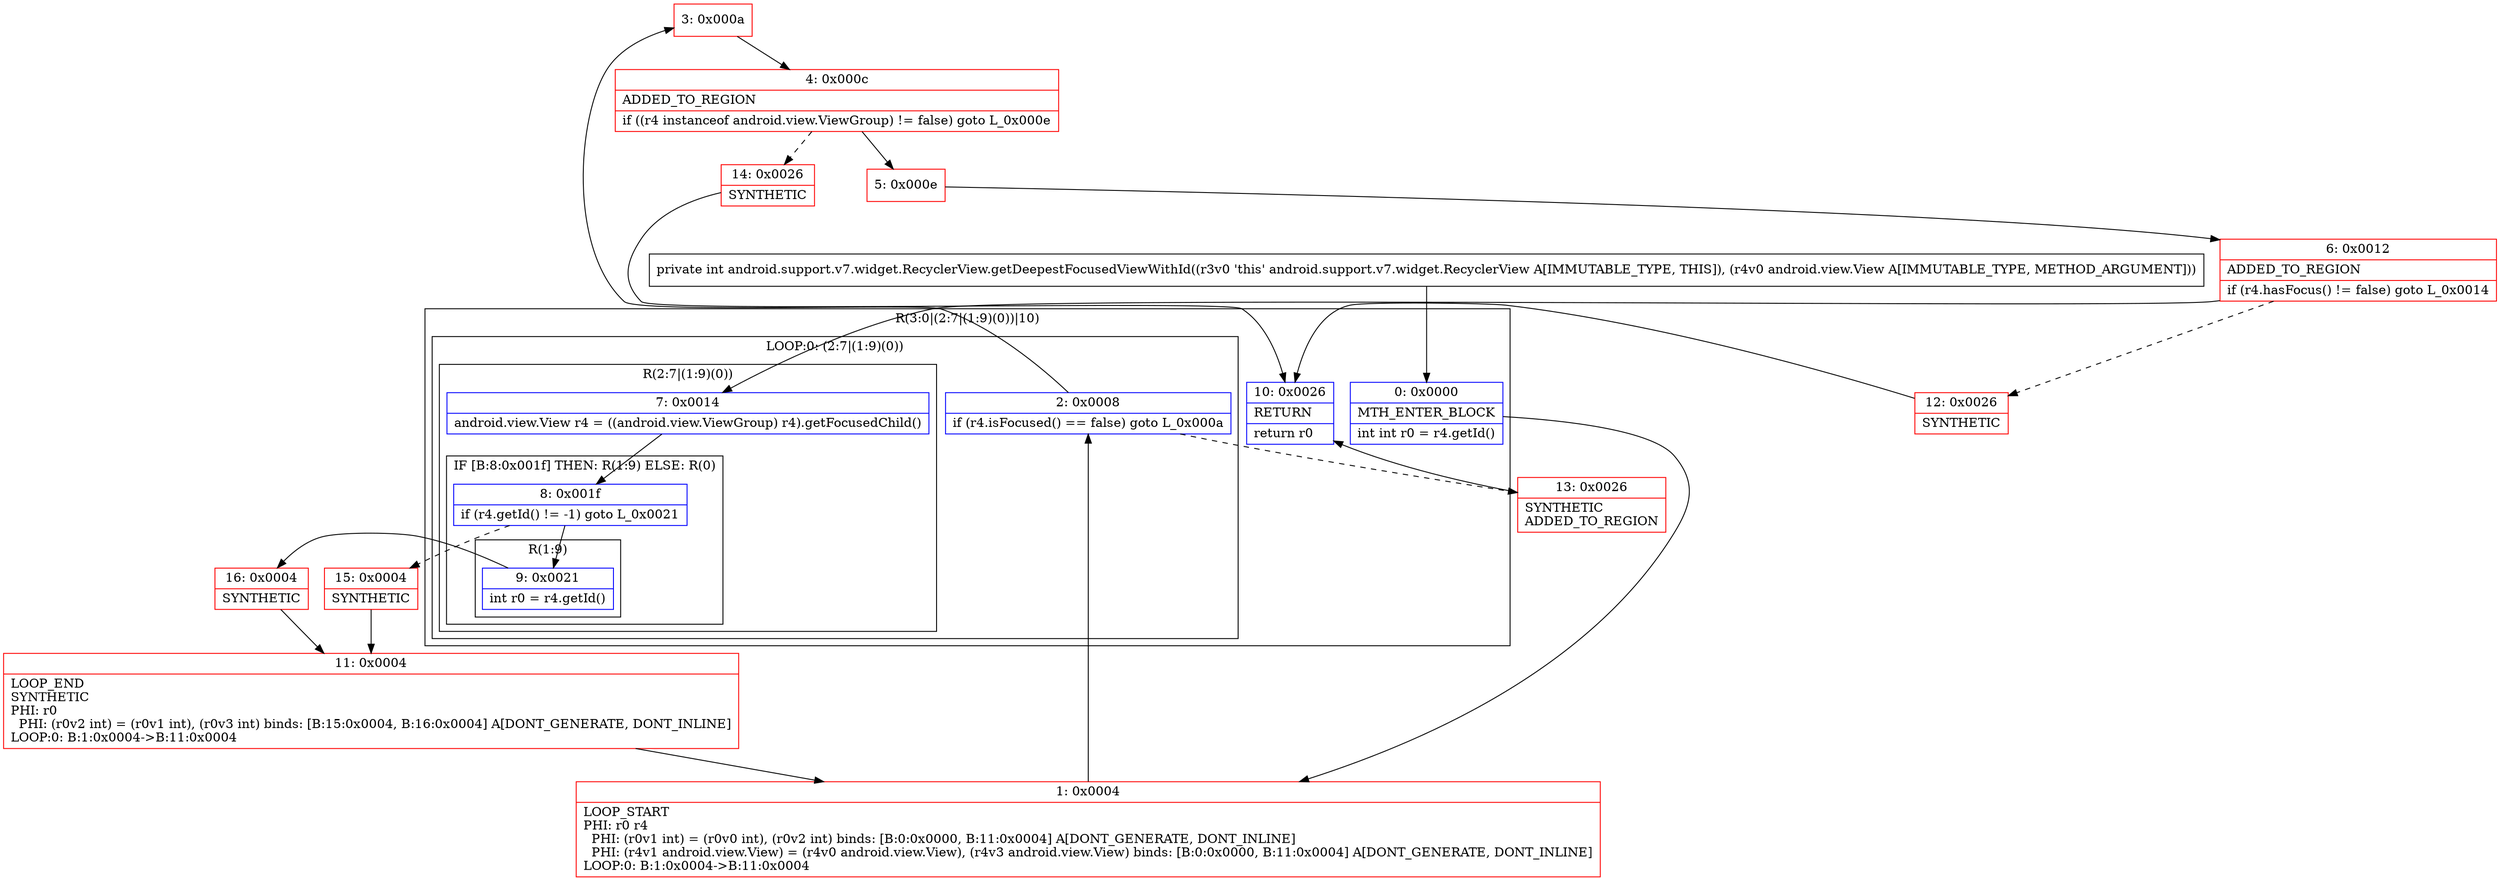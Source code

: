 digraph "CFG forandroid.support.v7.widget.RecyclerView.getDeepestFocusedViewWithId(Landroid\/view\/View;)I" {
subgraph cluster_Region_360868717 {
label = "R(3:0|(2:7|(1:9)(0))|10)";
node [shape=record,color=blue];
Node_0 [shape=record,label="{0\:\ 0x0000|MTH_ENTER_BLOCK\l|int int r0 = r4.getId()\l}"];
subgraph cluster_LoopRegion_30454592 {
label = "LOOP:0: (2:7|(1:9)(0))";
node [shape=record,color=blue];
Node_2 [shape=record,label="{2\:\ 0x0008|if (r4.isFocused() == false) goto L_0x000a\l}"];
subgraph cluster_Region_1498904353 {
label = "R(2:7|(1:9)(0))";
node [shape=record,color=blue];
Node_7 [shape=record,label="{7\:\ 0x0014|android.view.View r4 = ((android.view.ViewGroup) r4).getFocusedChild()\l}"];
subgraph cluster_IfRegion_433078737 {
label = "IF [B:8:0x001f] THEN: R(1:9) ELSE: R(0)";
node [shape=record,color=blue];
Node_8 [shape=record,label="{8\:\ 0x001f|if (r4.getId() != \-1) goto L_0x0021\l}"];
subgraph cluster_Region_804770778 {
label = "R(1:9)";
node [shape=record,color=blue];
Node_9 [shape=record,label="{9\:\ 0x0021|int r0 = r4.getId()\l}"];
}
subgraph cluster_Region_2096103052 {
label = "R(0)";
node [shape=record,color=blue];
}
}
}
}
Node_10 [shape=record,label="{10\:\ 0x0026|RETURN\l|return r0\l}"];
}
Node_1 [shape=record,color=red,label="{1\:\ 0x0004|LOOP_START\lPHI: r0 r4 \l  PHI: (r0v1 int) = (r0v0 int), (r0v2 int) binds: [B:0:0x0000, B:11:0x0004] A[DONT_GENERATE, DONT_INLINE]\l  PHI: (r4v1 android.view.View) = (r4v0 android.view.View), (r4v3 android.view.View) binds: [B:0:0x0000, B:11:0x0004] A[DONT_GENERATE, DONT_INLINE]\lLOOP:0: B:1:0x0004\-\>B:11:0x0004\l}"];
Node_3 [shape=record,color=red,label="{3\:\ 0x000a}"];
Node_4 [shape=record,color=red,label="{4\:\ 0x000c|ADDED_TO_REGION\l|if ((r4 instanceof android.view.ViewGroup) != false) goto L_0x000e\l}"];
Node_5 [shape=record,color=red,label="{5\:\ 0x000e}"];
Node_6 [shape=record,color=red,label="{6\:\ 0x0012|ADDED_TO_REGION\l|if (r4.hasFocus() != false) goto L_0x0014\l}"];
Node_11 [shape=record,color=red,label="{11\:\ 0x0004|LOOP_END\lSYNTHETIC\lPHI: r0 \l  PHI: (r0v2 int) = (r0v1 int), (r0v3 int) binds: [B:15:0x0004, B:16:0x0004] A[DONT_GENERATE, DONT_INLINE]\lLOOP:0: B:1:0x0004\-\>B:11:0x0004\l}"];
Node_12 [shape=record,color=red,label="{12\:\ 0x0026|SYNTHETIC\l}"];
Node_13 [shape=record,color=red,label="{13\:\ 0x0026|SYNTHETIC\lADDED_TO_REGION\l}"];
Node_14 [shape=record,color=red,label="{14\:\ 0x0026|SYNTHETIC\l}"];
Node_15 [shape=record,color=red,label="{15\:\ 0x0004|SYNTHETIC\l}"];
Node_16 [shape=record,color=red,label="{16\:\ 0x0004|SYNTHETIC\l}"];
MethodNode[shape=record,label="{private int android.support.v7.widget.RecyclerView.getDeepestFocusedViewWithId((r3v0 'this' android.support.v7.widget.RecyclerView A[IMMUTABLE_TYPE, THIS]), (r4v0 android.view.View A[IMMUTABLE_TYPE, METHOD_ARGUMENT])) }"];
MethodNode -> Node_0;
Node_0 -> Node_1;
Node_2 -> Node_3;
Node_2 -> Node_13[style=dashed];
Node_7 -> Node_8;
Node_8 -> Node_9;
Node_8 -> Node_15[style=dashed];
Node_9 -> Node_16;
Node_1 -> Node_2;
Node_3 -> Node_4;
Node_4 -> Node_5;
Node_4 -> Node_14[style=dashed];
Node_5 -> Node_6;
Node_6 -> Node_7;
Node_6 -> Node_12[style=dashed];
Node_11 -> Node_1;
Node_12 -> Node_10;
Node_13 -> Node_10;
Node_14 -> Node_10;
Node_15 -> Node_11;
Node_16 -> Node_11;
}

